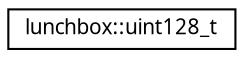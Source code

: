 digraph "Graphical Class Hierarchy"
{
  edge [fontname="Sans",fontsize="10",labelfontname="Sans",labelfontsize="10"];
  node [fontname="Sans",fontsize="10",shape=record];
  rankdir="LR";
  Node1 [label="lunchbox::uint128_t",height=0.2,width=0.4,color="black", fillcolor="white", style="filled",URL="$classlunchbox_1_1uint128__t.html",tooltip="A base type for 128 bit unsigned integer values. "];
}
